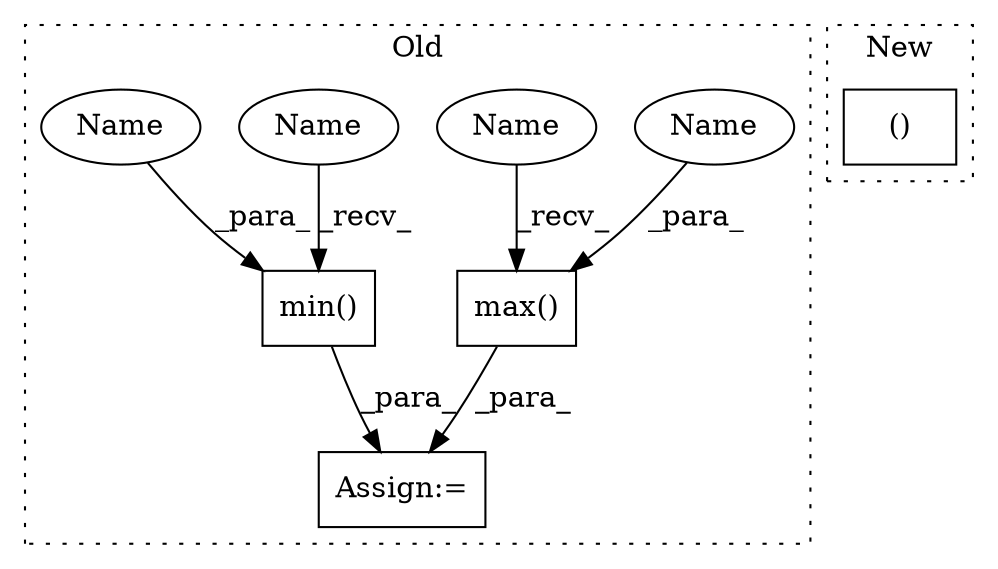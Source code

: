 digraph G {
subgraph cluster0 {
1 [label="min()" a="75" s="9784,9802" l="10,1" shape="box"];
3 [label="max()" a="75" s="9847,9865" l="10,1" shape="box"];
4 [label="Assign:=" a="68" s="9904" l="3" shape="box"];
5 [label="Name" a="87" s="9857" l="8" shape="ellipse"];
6 [label="Name" a="87" s="9794" l="8" shape="ellipse"];
7 [label="Name" a="87" s="9847" l="5" shape="ellipse"];
8 [label="Name" a="87" s="9784" l="5" shape="ellipse"];
label = "Old";
style="dotted";
}
subgraph cluster1 {
2 [label="()" a="54" s="2052" l="21" shape="box"];
label = "New";
style="dotted";
}
1 -> 4 [label="_para_"];
3 -> 4 [label="_para_"];
5 -> 3 [label="_para_"];
6 -> 1 [label="_para_"];
7 -> 3 [label="_recv_"];
8 -> 1 [label="_recv_"];
}